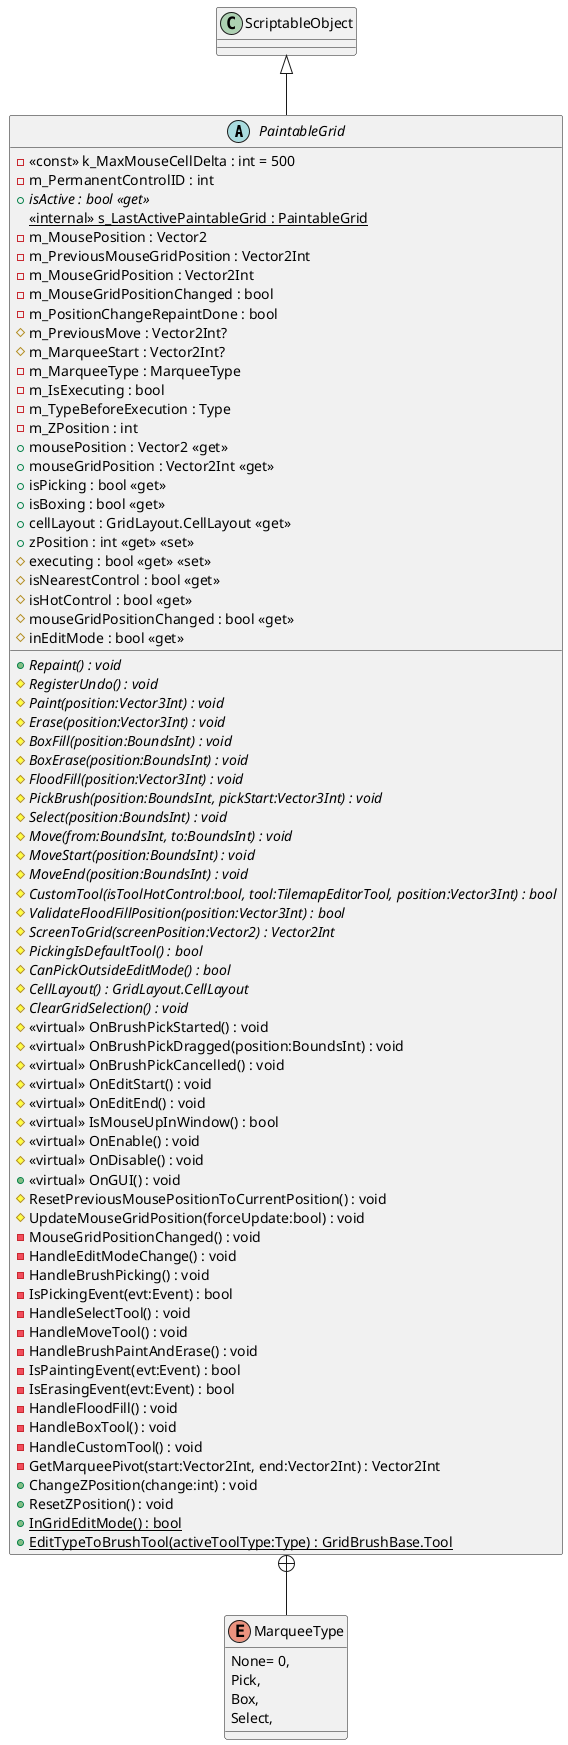 @startuml
abstract class PaintableGrid {
    - <<const>> k_MaxMouseCellDelta : int = 500
    - m_PermanentControlID : int
    + {abstract} Repaint() : void
    # {abstract} RegisterUndo() : void
    # {abstract} Paint(position:Vector3Int) : void
    # {abstract} Erase(position:Vector3Int) : void
    # {abstract} BoxFill(position:BoundsInt) : void
    # {abstract} BoxErase(position:BoundsInt) : void
    # {abstract} FloodFill(position:Vector3Int) : void
    # {abstract} PickBrush(position:BoundsInt, pickStart:Vector3Int) : void
    # {abstract} Select(position:BoundsInt) : void
    # {abstract} Move(from:BoundsInt, to:BoundsInt) : void
    # {abstract} MoveStart(position:BoundsInt) : void
    # {abstract} MoveEnd(position:BoundsInt) : void
    # {abstract} CustomTool(isToolHotControl:bool, tool:TilemapEditorTool, position:Vector3Int) : bool
    # {abstract} ValidateFloodFillPosition(position:Vector3Int) : bool
    # {abstract} ScreenToGrid(screenPosition:Vector2) : Vector2Int
    # {abstract} PickingIsDefaultTool() : bool
    # {abstract} CanPickOutsideEditMode() : bool
    # {abstract} CellLayout() : GridLayout.CellLayout
    # {abstract} ClearGridSelection() : void
    + {abstract} isActive : bool <<get>>
    # <<virtual>> OnBrushPickStarted() : void
    # <<virtual>> OnBrushPickDragged(position:BoundsInt) : void
    # <<virtual>> OnBrushPickCancelled() : void
    # <<virtual>> OnEditStart() : void
    # <<virtual>> OnEditEnd() : void
    # <<virtual>> IsMouseUpInWindow() : bool
    <<internal>> {static} s_LastActivePaintableGrid : PaintableGrid
    - m_MousePosition : Vector2
    - m_PreviousMouseGridPosition : Vector2Int
    - m_MouseGridPosition : Vector2Int
    - m_MouseGridPositionChanged : bool
    - m_PositionChangeRepaintDone : bool
    # m_PreviousMove : Vector2Int?
    # m_MarqueeStart : Vector2Int?
    - m_MarqueeType : MarqueeType
    - m_IsExecuting : bool
    - m_TypeBeforeExecution : Type
    - m_ZPosition : int
    + mousePosition : Vector2 <<get>>
    + mouseGridPosition : Vector2Int <<get>>
    + isPicking : bool <<get>>
    + isBoxing : bool <<get>>
    + cellLayout : GridLayout.CellLayout <<get>>
    + zPosition : int <<get>> <<set>>
    # executing : bool <<get>> <<set>>
    # isNearestControl : bool <<get>>
    # isHotControl : bool <<get>>
    # mouseGridPositionChanged : bool <<get>>
    # inEditMode : bool <<get>>
    # <<virtual>> OnEnable() : void
    # <<virtual>> OnDisable() : void
    + <<virtual>> OnGUI() : void
    # ResetPreviousMousePositionToCurrentPosition() : void
    # UpdateMouseGridPosition(forceUpdate:bool) : void
    - MouseGridPositionChanged() : void
    - HandleEditModeChange() : void
    - HandleBrushPicking() : void
    - IsPickingEvent(evt:Event) : bool
    - HandleSelectTool() : void
    - HandleMoveTool() : void
    - HandleBrushPaintAndErase() : void
    - IsPaintingEvent(evt:Event) : bool
    - IsErasingEvent(evt:Event) : bool
    - HandleFloodFill() : void
    - HandleBoxTool() : void
    - HandleCustomTool() : void
    - GetMarqueePivot(start:Vector2Int, end:Vector2Int) : Vector2Int
    + ChangeZPosition(change:int) : void
    + ResetZPosition() : void
    + {static} InGridEditMode() : bool
    + {static} EditTypeToBrushTool(activeToolType:Type) : GridBrushBase.Tool
}
enum MarqueeType {
    None= 0,
    Pick,
    Box,
    Select,
}
ScriptableObject <|-- PaintableGrid
PaintableGrid +-- MarqueeType
@enduml
